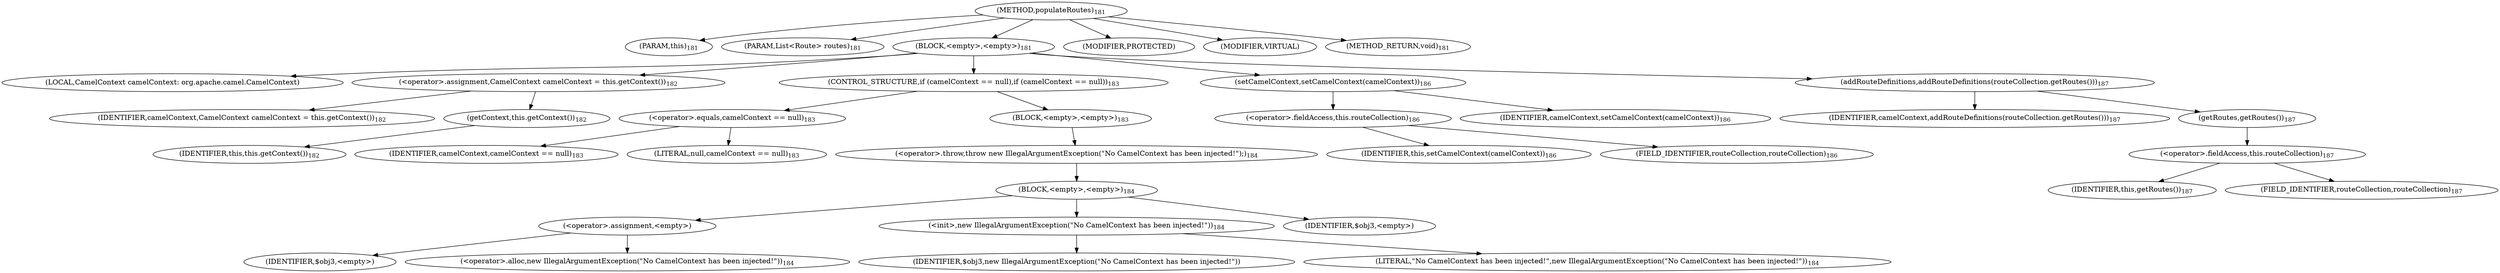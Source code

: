 digraph "populateRoutes" {  
"313" [label = <(METHOD,populateRoutes)<SUB>181</SUB>> ]
"29" [label = <(PARAM,this)<SUB>181</SUB>> ]
"314" [label = <(PARAM,List&lt;Route&gt; routes)<SUB>181</SUB>> ]
"315" [label = <(BLOCK,&lt;empty&gt;,&lt;empty&gt;)<SUB>181</SUB>> ]
"316" [label = <(LOCAL,CamelContext camelContext: org.apache.camel.CamelContext)> ]
"317" [label = <(&lt;operator&gt;.assignment,CamelContext camelContext = this.getContext())<SUB>182</SUB>> ]
"318" [label = <(IDENTIFIER,camelContext,CamelContext camelContext = this.getContext())<SUB>182</SUB>> ]
"319" [label = <(getContext,this.getContext())<SUB>182</SUB>> ]
"28" [label = <(IDENTIFIER,this,this.getContext())<SUB>182</SUB>> ]
"320" [label = <(CONTROL_STRUCTURE,if (camelContext == null),if (camelContext == null))<SUB>183</SUB>> ]
"321" [label = <(&lt;operator&gt;.equals,camelContext == null)<SUB>183</SUB>> ]
"322" [label = <(IDENTIFIER,camelContext,camelContext == null)<SUB>183</SUB>> ]
"323" [label = <(LITERAL,null,camelContext == null)<SUB>183</SUB>> ]
"324" [label = <(BLOCK,&lt;empty&gt;,&lt;empty&gt;)<SUB>183</SUB>> ]
"325" [label = <(&lt;operator&gt;.throw,throw new IllegalArgumentException(&quot;No CamelContext has been injected!&quot;);)<SUB>184</SUB>> ]
"326" [label = <(BLOCK,&lt;empty&gt;,&lt;empty&gt;)<SUB>184</SUB>> ]
"327" [label = <(&lt;operator&gt;.assignment,&lt;empty&gt;)> ]
"328" [label = <(IDENTIFIER,$obj3,&lt;empty&gt;)> ]
"329" [label = <(&lt;operator&gt;.alloc,new IllegalArgumentException(&quot;No CamelContext has been injected!&quot;))<SUB>184</SUB>> ]
"330" [label = <(&lt;init&gt;,new IllegalArgumentException(&quot;No CamelContext has been injected!&quot;))<SUB>184</SUB>> ]
"331" [label = <(IDENTIFIER,$obj3,new IllegalArgumentException(&quot;No CamelContext has been injected!&quot;))> ]
"332" [label = <(LITERAL,&quot;No CamelContext has been injected!&quot;,new IllegalArgumentException(&quot;No CamelContext has been injected!&quot;))<SUB>184</SUB>> ]
"333" [label = <(IDENTIFIER,$obj3,&lt;empty&gt;)> ]
"334" [label = <(setCamelContext,setCamelContext(camelContext))<SUB>186</SUB>> ]
"335" [label = <(&lt;operator&gt;.fieldAccess,this.routeCollection)<SUB>186</SUB>> ]
"336" [label = <(IDENTIFIER,this,setCamelContext(camelContext))<SUB>186</SUB>> ]
"337" [label = <(FIELD_IDENTIFIER,routeCollection,routeCollection)<SUB>186</SUB>> ]
"338" [label = <(IDENTIFIER,camelContext,setCamelContext(camelContext))<SUB>186</SUB>> ]
"339" [label = <(addRouteDefinitions,addRouteDefinitions(routeCollection.getRoutes()))<SUB>187</SUB>> ]
"340" [label = <(IDENTIFIER,camelContext,addRouteDefinitions(routeCollection.getRoutes()))<SUB>187</SUB>> ]
"341" [label = <(getRoutes,getRoutes())<SUB>187</SUB>> ]
"342" [label = <(&lt;operator&gt;.fieldAccess,this.routeCollection)<SUB>187</SUB>> ]
"343" [label = <(IDENTIFIER,this,getRoutes())<SUB>187</SUB>> ]
"344" [label = <(FIELD_IDENTIFIER,routeCollection,routeCollection)<SUB>187</SUB>> ]
"345" [label = <(MODIFIER,PROTECTED)> ]
"346" [label = <(MODIFIER,VIRTUAL)> ]
"347" [label = <(METHOD_RETURN,void)<SUB>181</SUB>> ]
  "313" -> "29" 
  "313" -> "314" 
  "313" -> "315" 
  "313" -> "345" 
  "313" -> "346" 
  "313" -> "347" 
  "315" -> "316" 
  "315" -> "317" 
  "315" -> "320" 
  "315" -> "334" 
  "315" -> "339" 
  "317" -> "318" 
  "317" -> "319" 
  "319" -> "28" 
  "320" -> "321" 
  "320" -> "324" 
  "321" -> "322" 
  "321" -> "323" 
  "324" -> "325" 
  "325" -> "326" 
  "326" -> "327" 
  "326" -> "330" 
  "326" -> "333" 
  "327" -> "328" 
  "327" -> "329" 
  "330" -> "331" 
  "330" -> "332" 
  "334" -> "335" 
  "334" -> "338" 
  "335" -> "336" 
  "335" -> "337" 
  "339" -> "340" 
  "339" -> "341" 
  "341" -> "342" 
  "342" -> "343" 
  "342" -> "344" 
}
